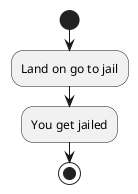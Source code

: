 @startuml
'https://plantuml.com/activity-diagram-beta

start
-Land on go to jail
-You get jailed



stop

@enduml
